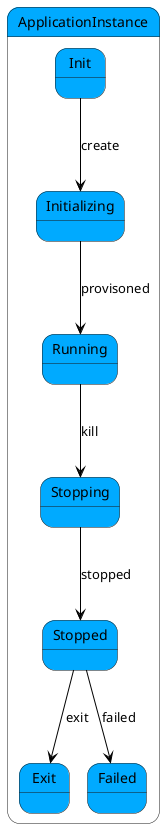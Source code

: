 @startuml



state ApplicationInstance #00aaff {

    state Init #00aaff {
    }

    state Initializing #00aaff {
    }

    state Running #00aaff {
    }

    state Stopping #00aaff {
    }

    state Stopped #00aaff {
    }

    state Exit #00aaff {
    }

    state Failed #00aaff {
    }




Init -[#black]--> Initializing : create

Initializing -[#black]--> Running : provisoned

Running -[#black]--> Stopping : kill

Stopping -[#black]--> Stopped : stopped

Stopped -[#black]--> Exit : exit

Stopped -[#black]--> Failed : failed

}


@enduml
